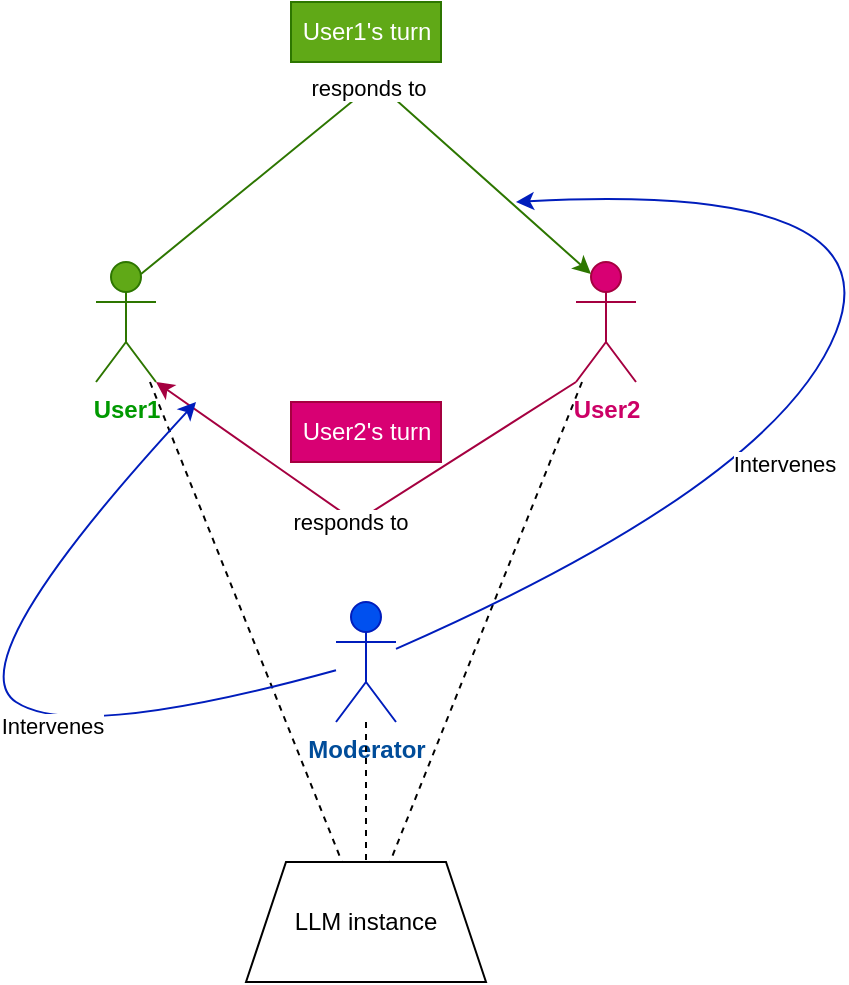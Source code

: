 <mxfile version="24.6.4" type="device">
  <diagram name="Page-1" id="K_DlDfx8uDlybS5ipuHb">
    <mxGraphModel dx="1185" dy="679" grid="1" gridSize="10" guides="1" tooltips="1" connect="1" arrows="1" fold="1" page="1" pageScale="1" pageWidth="850" pageHeight="1100" math="0" shadow="0">
      <root>
        <mxCell id="0" />
        <mxCell id="1" parent="0" />
        <mxCell id="HcXqM1s9n6oKH7f4-UtA-1" value="&lt;b&gt;&lt;font color=&quot;#009900&quot;&gt;User1&lt;/font&gt;&lt;/b&gt;" style="shape=umlActor;verticalLabelPosition=bottom;verticalAlign=top;html=1;outlineConnect=0;fillColor=#60a917;fontColor=#ffffff;strokeColor=#2D7600;" vertex="1" parent="1">
          <mxGeometry x="130" y="240" width="30" height="60" as="geometry" />
        </mxCell>
        <mxCell id="HcXqM1s9n6oKH7f4-UtA-2" value="&lt;b&gt;&lt;font color=&quot;#cc0066&quot;&gt;User2&lt;/font&gt;&lt;/b&gt;" style="shape=umlActor;verticalLabelPosition=bottom;verticalAlign=top;html=1;outlineConnect=0;fillColor=#d80073;fontColor=#ffffff;strokeColor=#A50040;" vertex="1" parent="1">
          <mxGeometry x="370" y="240" width="30" height="60" as="geometry" />
        </mxCell>
        <mxCell id="HcXqM1s9n6oKH7f4-UtA-3" value="&lt;b&gt;&lt;font color=&quot;#004c99&quot;&gt;Moderator&lt;/font&gt;&lt;/b&gt;" style="shape=umlActor;verticalLabelPosition=bottom;verticalAlign=top;html=1;outlineConnect=0;fillColor=#0050ef;fontColor=#ffffff;strokeColor=#001DBC;" vertex="1" parent="1">
          <mxGeometry x="250" y="410" width="30" height="60" as="geometry" />
        </mxCell>
        <mxCell id="HcXqM1s9n6oKH7f4-UtA-4" value="LLM instance" style="shape=trapezoid;perimeter=trapezoidPerimeter;whiteSpace=wrap;html=1;fixedSize=1;" vertex="1" parent="1">
          <mxGeometry x="205" y="540" width="120" height="60" as="geometry" />
        </mxCell>
        <mxCell id="HcXqM1s9n6oKH7f4-UtA-5" value="" style="endArrow=none;dashed=1;html=1;rounded=0;" edge="1" parent="1" source="HcXqM1s9n6oKH7f4-UtA-1" target="HcXqM1s9n6oKH7f4-UtA-4">
          <mxGeometry width="50" height="50" relative="1" as="geometry">
            <mxPoint x="370" y="520" as="sourcePoint" />
            <mxPoint x="420" y="470" as="targetPoint" />
          </mxGeometry>
        </mxCell>
        <mxCell id="HcXqM1s9n6oKH7f4-UtA-6" value="" style="endArrow=none;dashed=1;html=1;rounded=0;" edge="1" parent="1" source="HcXqM1s9n6oKH7f4-UtA-3" target="HcXqM1s9n6oKH7f4-UtA-4">
          <mxGeometry width="50" height="50" relative="1" as="geometry">
            <mxPoint x="167" y="310" as="sourcePoint" />
            <mxPoint x="263" y="550" as="targetPoint" />
          </mxGeometry>
        </mxCell>
        <mxCell id="HcXqM1s9n6oKH7f4-UtA-7" value="" style="endArrow=none;dashed=1;html=1;rounded=0;" edge="1" parent="1" source="HcXqM1s9n6oKH7f4-UtA-2" target="HcXqM1s9n6oKH7f4-UtA-4">
          <mxGeometry width="50" height="50" relative="1" as="geometry">
            <mxPoint x="177" y="320" as="sourcePoint" />
            <mxPoint x="273" y="560" as="targetPoint" />
          </mxGeometry>
        </mxCell>
        <mxCell id="HcXqM1s9n6oKH7f4-UtA-8" value="" style="endArrow=classic;html=1;rounded=0;exitX=0.75;exitY=0.1;exitDx=0;exitDy=0;exitPerimeter=0;entryX=0.25;entryY=0.1;entryDx=0;entryDy=0;entryPerimeter=0;fillColor=#60a917;strokeColor=#2D7600;" edge="1" parent="1" source="HcXqM1s9n6oKH7f4-UtA-1" target="HcXqM1s9n6oKH7f4-UtA-2">
          <mxGeometry width="50" height="50" relative="1" as="geometry">
            <mxPoint x="420" y="390" as="sourcePoint" />
            <mxPoint x="470" y="340" as="targetPoint" />
            <Array as="points">
              <mxPoint x="270" y="150" />
            </Array>
          </mxGeometry>
        </mxCell>
        <mxCell id="HcXqM1s9n6oKH7f4-UtA-11" value="responds to" style="edgeLabel;html=1;align=center;verticalAlign=middle;resizable=0;points=[];" vertex="1" connectable="0" parent="HcXqM1s9n6oKH7f4-UtA-8">
          <mxGeometry x="-0.009" y="1" relative="1" as="geometry">
            <mxPoint as="offset" />
          </mxGeometry>
        </mxCell>
        <mxCell id="HcXqM1s9n6oKH7f4-UtA-9" value="" style="endArrow=classic;html=1;rounded=0;exitX=0;exitY=1;exitDx=0;exitDy=0;exitPerimeter=0;entryX=1;entryY=1;entryDx=0;entryDy=0;entryPerimeter=0;fillColor=#d80073;strokeColor=#A50040;" edge="1" parent="1" source="HcXqM1s9n6oKH7f4-UtA-2" target="HcXqM1s9n6oKH7f4-UtA-1">
          <mxGeometry width="50" height="50" relative="1" as="geometry">
            <mxPoint x="420" y="390" as="sourcePoint" />
            <mxPoint x="470" y="340" as="targetPoint" />
            <Array as="points">
              <mxPoint x="260" y="370" />
            </Array>
          </mxGeometry>
        </mxCell>
        <mxCell id="HcXqM1s9n6oKH7f4-UtA-12" value="responds to" style="edgeLabel;html=1;align=center;verticalAlign=middle;resizable=0;points=[];" vertex="1" connectable="0" parent="HcXqM1s9n6oKH7f4-UtA-9">
          <mxGeometry x="0.059" y="2" relative="1" as="geometry">
            <mxPoint as="offset" />
          </mxGeometry>
        </mxCell>
        <mxCell id="HcXqM1s9n6oKH7f4-UtA-16" value="User1&#39;s turn" style="text;html=1;align=center;verticalAlign=middle;whiteSpace=wrap;rounded=0;fillColor=#60a917;fontColor=#ffffff;strokeColor=#2D7600;" vertex="1" parent="1">
          <mxGeometry x="227.5" y="110" width="75" height="30" as="geometry" />
        </mxCell>
        <mxCell id="HcXqM1s9n6oKH7f4-UtA-17" value="User2&#39;s turn" style="text;html=1;align=center;verticalAlign=middle;whiteSpace=wrap;rounded=0;fillColor=#d80073;fontColor=#ffffff;strokeColor=#A50040;" vertex="1" parent="1">
          <mxGeometry x="227.5" y="310" width="75" height="30" as="geometry" />
        </mxCell>
        <mxCell id="HcXqM1s9n6oKH7f4-UtA-18" value="" style="curved=1;endArrow=classic;html=1;rounded=0;fillColor=#0050ef;strokeColor=#001DBC;" edge="1" parent="1" source="HcXqM1s9n6oKH7f4-UtA-3">
          <mxGeometry width="50" height="50" relative="1" as="geometry">
            <mxPoint x="420" y="340" as="sourcePoint" />
            <mxPoint x="180" y="310" as="targetPoint" />
            <Array as="points">
              <mxPoint x="120" y="480" />
              <mxPoint x="60" y="440" />
            </Array>
          </mxGeometry>
        </mxCell>
        <mxCell id="HcXqM1s9n6oKH7f4-UtA-19" value="Intervenes" style="edgeLabel;html=1;align=center;verticalAlign=middle;resizable=0;points=[];" vertex="1" connectable="0" parent="HcXqM1s9n6oKH7f4-UtA-18">
          <mxGeometry x="-0.22" relative="1" as="geometry">
            <mxPoint as="offset" />
          </mxGeometry>
        </mxCell>
        <mxCell id="HcXqM1s9n6oKH7f4-UtA-20" value="" style="curved=1;endArrow=classic;html=1;rounded=0;fillColor=#0050ef;strokeColor=#001DBC;" edge="1" parent="1" source="HcXqM1s9n6oKH7f4-UtA-3">
          <mxGeometry width="50" height="50" relative="1" as="geometry">
            <mxPoint x="260" y="454" as="sourcePoint" />
            <mxPoint x="340" y="210" as="targetPoint" />
            <Array as="points">
              <mxPoint x="470" y="350" />
              <mxPoint x="530" y="200" />
            </Array>
          </mxGeometry>
        </mxCell>
        <mxCell id="HcXqM1s9n6oKH7f4-UtA-21" value="Intervenes" style="edgeLabel;html=1;align=center;verticalAlign=middle;resizable=0;points=[];" vertex="1" connectable="0" parent="HcXqM1s9n6oKH7f4-UtA-20">
          <mxGeometry x="-0.22" relative="1" as="geometry">
            <mxPoint as="offset" />
          </mxGeometry>
        </mxCell>
      </root>
    </mxGraphModel>
  </diagram>
</mxfile>
